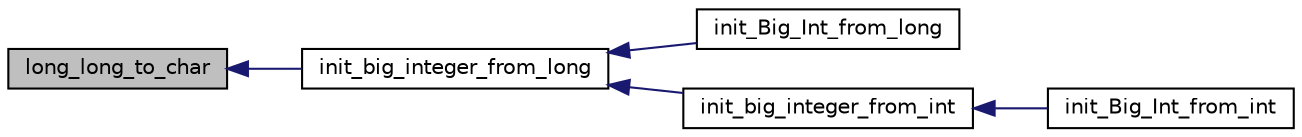 digraph "long_long_to_char"
{
  edge [fontname="Helvetica",fontsize="10",labelfontname="Helvetica",labelfontsize="10"];
  node [fontname="Helvetica",fontsize="10",shape=record];
  rankdir="LR";
  Node1 [label="long_long_to_char",height=0.2,width=0.4,color="black", fillcolor="grey75", style="filled" fontcolor="black"];
  Node1 -> Node2 [dir="back",color="midnightblue",fontsize="10",style="solid",fontname="Helvetica"];
  Node2 [label="init_big_integer_from_long",height=0.2,width=0.4,color="black", fillcolor="white", style="filled",URL="$big__integer__impl_8c.html#a2ea84ff52859d3887e65b120068c0158"];
  Node2 -> Node3 [dir="back",color="midnightblue",fontsize="10",style="solid",fontname="Helvetica"];
  Node3 [label="init_Big_Int_from_long",height=0.2,width=0.4,color="black", fillcolor="white", style="filled",URL="$big__integer_8c.html#a0c2885b6802e073ab77344b7323b4880"];
  Node2 -> Node4 [dir="back",color="midnightblue",fontsize="10",style="solid",fontname="Helvetica"];
  Node4 [label="init_big_integer_from_int",height=0.2,width=0.4,color="black", fillcolor="white", style="filled",URL="$big__integer__impl_8c.html#a4c0bcb12462f0ee91ab4e2a50648959d"];
  Node4 -> Node5 [dir="back",color="midnightblue",fontsize="10",style="solid",fontname="Helvetica"];
  Node5 [label="init_Big_Int_from_int",height=0.2,width=0.4,color="black", fillcolor="white", style="filled",URL="$big__integer_8c.html#a70280d3fbe2128f5bd1801dddcb781c1"];
}
